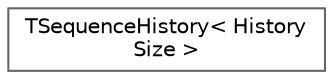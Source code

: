 digraph "Graphical Class Hierarchy"
{
 // INTERACTIVE_SVG=YES
 // LATEX_PDF_SIZE
  bgcolor="transparent";
  edge [fontname=Helvetica,fontsize=10,labelfontname=Helvetica,labelfontsize=10];
  node [fontname=Helvetica,fontsize=10,shape=box,height=0.2,width=0.4];
  rankdir="LR";
  Node0 [id="Node000000",label="TSequenceHistory\< History\lSize \>",height=0.2,width=0.4,color="grey40", fillcolor="white", style="filled",URL="$d1/d42/classTSequenceHistory.html",tooltip="Util class to manage history of received sequence numbers."];
}
